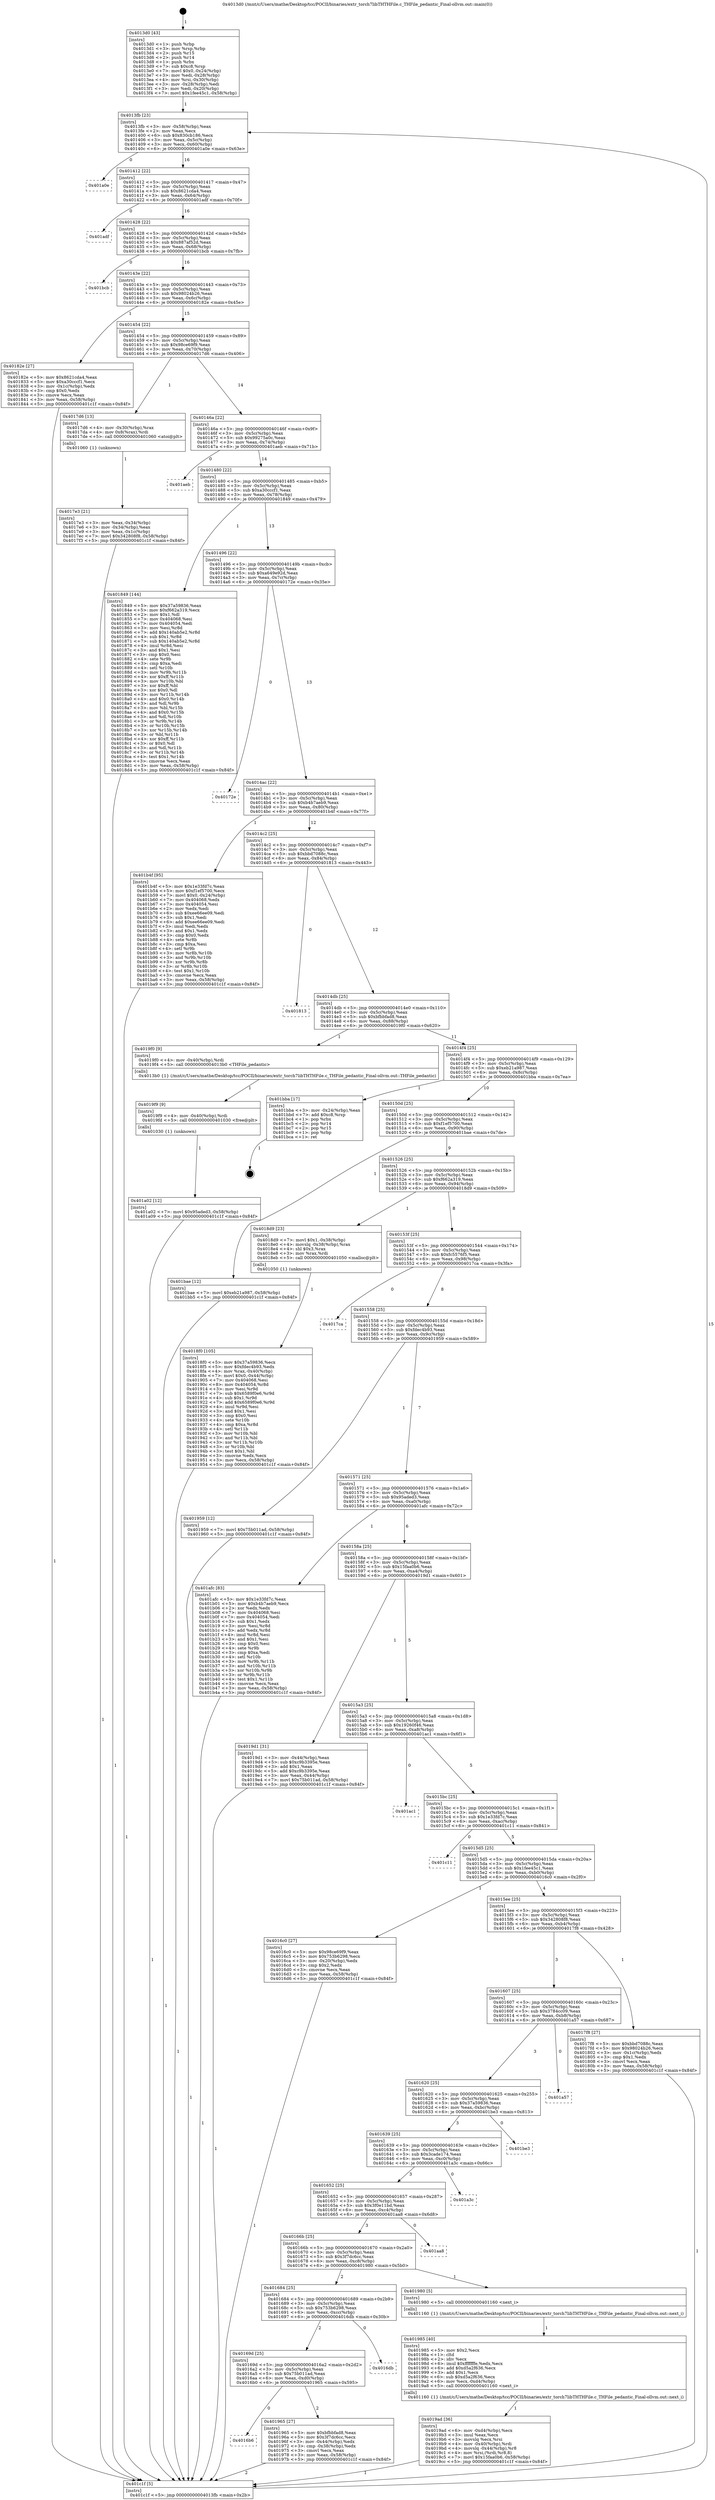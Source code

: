 digraph "0x4013d0" {
  label = "0x4013d0 (/mnt/c/Users/mathe/Desktop/tcc/POCII/binaries/extr_torch7libTHTHFile.c_THFile_pedantic_Final-ollvm.out::main(0))"
  labelloc = "t"
  node[shape=record]

  Entry [label="",width=0.3,height=0.3,shape=circle,fillcolor=black,style=filled]
  "0x4013fb" [label="{
     0x4013fb [23]\l
     | [instrs]\l
     &nbsp;&nbsp;0x4013fb \<+3\>: mov -0x58(%rbp),%eax\l
     &nbsp;&nbsp;0x4013fe \<+2\>: mov %eax,%ecx\l
     &nbsp;&nbsp;0x401400 \<+6\>: sub $0x830cb186,%ecx\l
     &nbsp;&nbsp;0x401406 \<+3\>: mov %eax,-0x5c(%rbp)\l
     &nbsp;&nbsp;0x401409 \<+3\>: mov %ecx,-0x60(%rbp)\l
     &nbsp;&nbsp;0x40140c \<+6\>: je 0000000000401a0e \<main+0x63e\>\l
  }"]
  "0x401a0e" [label="{
     0x401a0e\l
  }", style=dashed]
  "0x401412" [label="{
     0x401412 [22]\l
     | [instrs]\l
     &nbsp;&nbsp;0x401412 \<+5\>: jmp 0000000000401417 \<main+0x47\>\l
     &nbsp;&nbsp;0x401417 \<+3\>: mov -0x5c(%rbp),%eax\l
     &nbsp;&nbsp;0x40141a \<+5\>: sub $0x8621cda4,%eax\l
     &nbsp;&nbsp;0x40141f \<+3\>: mov %eax,-0x64(%rbp)\l
     &nbsp;&nbsp;0x401422 \<+6\>: je 0000000000401adf \<main+0x70f\>\l
  }"]
  Exit [label="",width=0.3,height=0.3,shape=circle,fillcolor=black,style=filled,peripheries=2]
  "0x401adf" [label="{
     0x401adf\l
  }", style=dashed]
  "0x401428" [label="{
     0x401428 [22]\l
     | [instrs]\l
     &nbsp;&nbsp;0x401428 \<+5\>: jmp 000000000040142d \<main+0x5d\>\l
     &nbsp;&nbsp;0x40142d \<+3\>: mov -0x5c(%rbp),%eax\l
     &nbsp;&nbsp;0x401430 \<+5\>: sub $0x887af52d,%eax\l
     &nbsp;&nbsp;0x401435 \<+3\>: mov %eax,-0x68(%rbp)\l
     &nbsp;&nbsp;0x401438 \<+6\>: je 0000000000401bcb \<main+0x7fb\>\l
  }"]
  "0x401a02" [label="{
     0x401a02 [12]\l
     | [instrs]\l
     &nbsp;&nbsp;0x401a02 \<+7\>: movl $0x95aded3,-0x58(%rbp)\l
     &nbsp;&nbsp;0x401a09 \<+5\>: jmp 0000000000401c1f \<main+0x84f\>\l
  }"]
  "0x401bcb" [label="{
     0x401bcb\l
  }", style=dashed]
  "0x40143e" [label="{
     0x40143e [22]\l
     | [instrs]\l
     &nbsp;&nbsp;0x40143e \<+5\>: jmp 0000000000401443 \<main+0x73\>\l
     &nbsp;&nbsp;0x401443 \<+3\>: mov -0x5c(%rbp),%eax\l
     &nbsp;&nbsp;0x401446 \<+5\>: sub $0x98024b26,%eax\l
     &nbsp;&nbsp;0x40144b \<+3\>: mov %eax,-0x6c(%rbp)\l
     &nbsp;&nbsp;0x40144e \<+6\>: je 000000000040182e \<main+0x45e\>\l
  }"]
  "0x4019f9" [label="{
     0x4019f9 [9]\l
     | [instrs]\l
     &nbsp;&nbsp;0x4019f9 \<+4\>: mov -0x40(%rbp),%rdi\l
     &nbsp;&nbsp;0x4019fd \<+5\>: call 0000000000401030 \<free@plt\>\l
     | [calls]\l
     &nbsp;&nbsp;0x401030 \{1\} (unknown)\l
  }"]
  "0x40182e" [label="{
     0x40182e [27]\l
     | [instrs]\l
     &nbsp;&nbsp;0x40182e \<+5\>: mov $0x8621cda4,%eax\l
     &nbsp;&nbsp;0x401833 \<+5\>: mov $0xa30cccf1,%ecx\l
     &nbsp;&nbsp;0x401838 \<+3\>: mov -0x1c(%rbp),%edx\l
     &nbsp;&nbsp;0x40183b \<+3\>: cmp $0x0,%edx\l
     &nbsp;&nbsp;0x40183e \<+3\>: cmove %ecx,%eax\l
     &nbsp;&nbsp;0x401841 \<+3\>: mov %eax,-0x58(%rbp)\l
     &nbsp;&nbsp;0x401844 \<+5\>: jmp 0000000000401c1f \<main+0x84f\>\l
  }"]
  "0x401454" [label="{
     0x401454 [22]\l
     | [instrs]\l
     &nbsp;&nbsp;0x401454 \<+5\>: jmp 0000000000401459 \<main+0x89\>\l
     &nbsp;&nbsp;0x401459 \<+3\>: mov -0x5c(%rbp),%eax\l
     &nbsp;&nbsp;0x40145c \<+5\>: sub $0x98ce69f9,%eax\l
     &nbsp;&nbsp;0x401461 \<+3\>: mov %eax,-0x70(%rbp)\l
     &nbsp;&nbsp;0x401464 \<+6\>: je 00000000004017d6 \<main+0x406\>\l
  }"]
  "0x4019ad" [label="{
     0x4019ad [36]\l
     | [instrs]\l
     &nbsp;&nbsp;0x4019ad \<+6\>: mov -0xd4(%rbp),%ecx\l
     &nbsp;&nbsp;0x4019b3 \<+3\>: imul %eax,%ecx\l
     &nbsp;&nbsp;0x4019b6 \<+3\>: movslq %ecx,%rsi\l
     &nbsp;&nbsp;0x4019b9 \<+4\>: mov -0x40(%rbp),%rdi\l
     &nbsp;&nbsp;0x4019bd \<+4\>: movslq -0x44(%rbp),%r8\l
     &nbsp;&nbsp;0x4019c1 \<+4\>: mov %rsi,(%rdi,%r8,8)\l
     &nbsp;&nbsp;0x4019c5 \<+7\>: movl $0x15faa0b6,-0x58(%rbp)\l
     &nbsp;&nbsp;0x4019cc \<+5\>: jmp 0000000000401c1f \<main+0x84f\>\l
  }"]
  "0x4017d6" [label="{
     0x4017d6 [13]\l
     | [instrs]\l
     &nbsp;&nbsp;0x4017d6 \<+4\>: mov -0x30(%rbp),%rax\l
     &nbsp;&nbsp;0x4017da \<+4\>: mov 0x8(%rax),%rdi\l
     &nbsp;&nbsp;0x4017de \<+5\>: call 0000000000401060 \<atoi@plt\>\l
     | [calls]\l
     &nbsp;&nbsp;0x401060 \{1\} (unknown)\l
  }"]
  "0x40146a" [label="{
     0x40146a [22]\l
     | [instrs]\l
     &nbsp;&nbsp;0x40146a \<+5\>: jmp 000000000040146f \<main+0x9f\>\l
     &nbsp;&nbsp;0x40146f \<+3\>: mov -0x5c(%rbp),%eax\l
     &nbsp;&nbsp;0x401472 \<+5\>: sub $0x99275a0c,%eax\l
     &nbsp;&nbsp;0x401477 \<+3\>: mov %eax,-0x74(%rbp)\l
     &nbsp;&nbsp;0x40147a \<+6\>: je 0000000000401aeb \<main+0x71b\>\l
  }"]
  "0x401985" [label="{
     0x401985 [40]\l
     | [instrs]\l
     &nbsp;&nbsp;0x401985 \<+5\>: mov $0x2,%ecx\l
     &nbsp;&nbsp;0x40198a \<+1\>: cltd\l
     &nbsp;&nbsp;0x40198b \<+2\>: idiv %ecx\l
     &nbsp;&nbsp;0x40198d \<+6\>: imul $0xfffffffe,%edx,%ecx\l
     &nbsp;&nbsp;0x401993 \<+6\>: add $0xd5a2f636,%ecx\l
     &nbsp;&nbsp;0x401999 \<+3\>: add $0x1,%ecx\l
     &nbsp;&nbsp;0x40199c \<+6\>: sub $0xd5a2f636,%ecx\l
     &nbsp;&nbsp;0x4019a2 \<+6\>: mov %ecx,-0xd4(%rbp)\l
     &nbsp;&nbsp;0x4019a8 \<+5\>: call 0000000000401160 \<next_i\>\l
     | [calls]\l
     &nbsp;&nbsp;0x401160 \{1\} (/mnt/c/Users/mathe/Desktop/tcc/POCII/binaries/extr_torch7libTHTHFile.c_THFile_pedantic_Final-ollvm.out::next_i)\l
  }"]
  "0x401aeb" [label="{
     0x401aeb\l
  }", style=dashed]
  "0x401480" [label="{
     0x401480 [22]\l
     | [instrs]\l
     &nbsp;&nbsp;0x401480 \<+5\>: jmp 0000000000401485 \<main+0xb5\>\l
     &nbsp;&nbsp;0x401485 \<+3\>: mov -0x5c(%rbp),%eax\l
     &nbsp;&nbsp;0x401488 \<+5\>: sub $0xa30cccf1,%eax\l
     &nbsp;&nbsp;0x40148d \<+3\>: mov %eax,-0x78(%rbp)\l
     &nbsp;&nbsp;0x401490 \<+6\>: je 0000000000401849 \<main+0x479\>\l
  }"]
  "0x4016b6" [label="{
     0x4016b6\l
  }", style=dashed]
  "0x401849" [label="{
     0x401849 [144]\l
     | [instrs]\l
     &nbsp;&nbsp;0x401849 \<+5\>: mov $0x37a59836,%eax\l
     &nbsp;&nbsp;0x40184e \<+5\>: mov $0xf662a319,%ecx\l
     &nbsp;&nbsp;0x401853 \<+2\>: mov $0x1,%dl\l
     &nbsp;&nbsp;0x401855 \<+7\>: mov 0x404068,%esi\l
     &nbsp;&nbsp;0x40185c \<+7\>: mov 0x404054,%edi\l
     &nbsp;&nbsp;0x401863 \<+3\>: mov %esi,%r8d\l
     &nbsp;&nbsp;0x401866 \<+7\>: add $0x140ab5e2,%r8d\l
     &nbsp;&nbsp;0x40186d \<+4\>: sub $0x1,%r8d\l
     &nbsp;&nbsp;0x401871 \<+7\>: sub $0x140ab5e2,%r8d\l
     &nbsp;&nbsp;0x401878 \<+4\>: imul %r8d,%esi\l
     &nbsp;&nbsp;0x40187c \<+3\>: and $0x1,%esi\l
     &nbsp;&nbsp;0x40187f \<+3\>: cmp $0x0,%esi\l
     &nbsp;&nbsp;0x401882 \<+4\>: sete %r9b\l
     &nbsp;&nbsp;0x401886 \<+3\>: cmp $0xa,%edi\l
     &nbsp;&nbsp;0x401889 \<+4\>: setl %r10b\l
     &nbsp;&nbsp;0x40188d \<+3\>: mov %r9b,%r11b\l
     &nbsp;&nbsp;0x401890 \<+4\>: xor $0xff,%r11b\l
     &nbsp;&nbsp;0x401894 \<+3\>: mov %r10b,%bl\l
     &nbsp;&nbsp;0x401897 \<+3\>: xor $0xff,%bl\l
     &nbsp;&nbsp;0x40189a \<+3\>: xor $0x0,%dl\l
     &nbsp;&nbsp;0x40189d \<+3\>: mov %r11b,%r14b\l
     &nbsp;&nbsp;0x4018a0 \<+4\>: and $0x0,%r14b\l
     &nbsp;&nbsp;0x4018a4 \<+3\>: and %dl,%r9b\l
     &nbsp;&nbsp;0x4018a7 \<+3\>: mov %bl,%r15b\l
     &nbsp;&nbsp;0x4018aa \<+4\>: and $0x0,%r15b\l
     &nbsp;&nbsp;0x4018ae \<+3\>: and %dl,%r10b\l
     &nbsp;&nbsp;0x4018b1 \<+3\>: or %r9b,%r14b\l
     &nbsp;&nbsp;0x4018b4 \<+3\>: or %r10b,%r15b\l
     &nbsp;&nbsp;0x4018b7 \<+3\>: xor %r15b,%r14b\l
     &nbsp;&nbsp;0x4018ba \<+3\>: or %bl,%r11b\l
     &nbsp;&nbsp;0x4018bd \<+4\>: xor $0xff,%r11b\l
     &nbsp;&nbsp;0x4018c1 \<+3\>: or $0x0,%dl\l
     &nbsp;&nbsp;0x4018c4 \<+3\>: and %dl,%r11b\l
     &nbsp;&nbsp;0x4018c7 \<+3\>: or %r11b,%r14b\l
     &nbsp;&nbsp;0x4018ca \<+4\>: test $0x1,%r14b\l
     &nbsp;&nbsp;0x4018ce \<+3\>: cmovne %ecx,%eax\l
     &nbsp;&nbsp;0x4018d1 \<+3\>: mov %eax,-0x58(%rbp)\l
     &nbsp;&nbsp;0x4018d4 \<+5\>: jmp 0000000000401c1f \<main+0x84f\>\l
  }"]
  "0x401496" [label="{
     0x401496 [22]\l
     | [instrs]\l
     &nbsp;&nbsp;0x401496 \<+5\>: jmp 000000000040149b \<main+0xcb\>\l
     &nbsp;&nbsp;0x40149b \<+3\>: mov -0x5c(%rbp),%eax\l
     &nbsp;&nbsp;0x40149e \<+5\>: sub $0xa649e92d,%eax\l
     &nbsp;&nbsp;0x4014a3 \<+3\>: mov %eax,-0x7c(%rbp)\l
     &nbsp;&nbsp;0x4014a6 \<+6\>: je 000000000040172e \<main+0x35e\>\l
  }"]
  "0x401965" [label="{
     0x401965 [27]\l
     | [instrs]\l
     &nbsp;&nbsp;0x401965 \<+5\>: mov $0xbfbbfad8,%eax\l
     &nbsp;&nbsp;0x40196a \<+5\>: mov $0x3f7dc6cc,%ecx\l
     &nbsp;&nbsp;0x40196f \<+3\>: mov -0x44(%rbp),%edx\l
     &nbsp;&nbsp;0x401972 \<+3\>: cmp -0x38(%rbp),%edx\l
     &nbsp;&nbsp;0x401975 \<+3\>: cmovl %ecx,%eax\l
     &nbsp;&nbsp;0x401978 \<+3\>: mov %eax,-0x58(%rbp)\l
     &nbsp;&nbsp;0x40197b \<+5\>: jmp 0000000000401c1f \<main+0x84f\>\l
  }"]
  "0x40172e" [label="{
     0x40172e\l
  }", style=dashed]
  "0x4014ac" [label="{
     0x4014ac [22]\l
     | [instrs]\l
     &nbsp;&nbsp;0x4014ac \<+5\>: jmp 00000000004014b1 \<main+0xe1\>\l
     &nbsp;&nbsp;0x4014b1 \<+3\>: mov -0x5c(%rbp),%eax\l
     &nbsp;&nbsp;0x4014b4 \<+5\>: sub $0xb4b7aeb9,%eax\l
     &nbsp;&nbsp;0x4014b9 \<+3\>: mov %eax,-0x80(%rbp)\l
     &nbsp;&nbsp;0x4014bc \<+6\>: je 0000000000401b4f \<main+0x77f\>\l
  }"]
  "0x40169d" [label="{
     0x40169d [25]\l
     | [instrs]\l
     &nbsp;&nbsp;0x40169d \<+5\>: jmp 00000000004016a2 \<main+0x2d2\>\l
     &nbsp;&nbsp;0x4016a2 \<+3\>: mov -0x5c(%rbp),%eax\l
     &nbsp;&nbsp;0x4016a5 \<+5\>: sub $0x75b011ad,%eax\l
     &nbsp;&nbsp;0x4016aa \<+6\>: mov %eax,-0xd0(%rbp)\l
     &nbsp;&nbsp;0x4016b0 \<+6\>: je 0000000000401965 \<main+0x595\>\l
  }"]
  "0x401b4f" [label="{
     0x401b4f [95]\l
     | [instrs]\l
     &nbsp;&nbsp;0x401b4f \<+5\>: mov $0x1e33fd7c,%eax\l
     &nbsp;&nbsp;0x401b54 \<+5\>: mov $0xf1ef5700,%ecx\l
     &nbsp;&nbsp;0x401b59 \<+7\>: movl $0x0,-0x24(%rbp)\l
     &nbsp;&nbsp;0x401b60 \<+7\>: mov 0x404068,%edx\l
     &nbsp;&nbsp;0x401b67 \<+7\>: mov 0x404054,%esi\l
     &nbsp;&nbsp;0x401b6e \<+2\>: mov %edx,%edi\l
     &nbsp;&nbsp;0x401b70 \<+6\>: sub $0xee66ee09,%edi\l
     &nbsp;&nbsp;0x401b76 \<+3\>: sub $0x1,%edi\l
     &nbsp;&nbsp;0x401b79 \<+6\>: add $0xee66ee09,%edi\l
     &nbsp;&nbsp;0x401b7f \<+3\>: imul %edi,%edx\l
     &nbsp;&nbsp;0x401b82 \<+3\>: and $0x1,%edx\l
     &nbsp;&nbsp;0x401b85 \<+3\>: cmp $0x0,%edx\l
     &nbsp;&nbsp;0x401b88 \<+4\>: sete %r8b\l
     &nbsp;&nbsp;0x401b8c \<+3\>: cmp $0xa,%esi\l
     &nbsp;&nbsp;0x401b8f \<+4\>: setl %r9b\l
     &nbsp;&nbsp;0x401b93 \<+3\>: mov %r8b,%r10b\l
     &nbsp;&nbsp;0x401b96 \<+3\>: and %r9b,%r10b\l
     &nbsp;&nbsp;0x401b99 \<+3\>: xor %r9b,%r8b\l
     &nbsp;&nbsp;0x401b9c \<+3\>: or %r8b,%r10b\l
     &nbsp;&nbsp;0x401b9f \<+4\>: test $0x1,%r10b\l
     &nbsp;&nbsp;0x401ba3 \<+3\>: cmovne %ecx,%eax\l
     &nbsp;&nbsp;0x401ba6 \<+3\>: mov %eax,-0x58(%rbp)\l
     &nbsp;&nbsp;0x401ba9 \<+5\>: jmp 0000000000401c1f \<main+0x84f\>\l
  }"]
  "0x4014c2" [label="{
     0x4014c2 [25]\l
     | [instrs]\l
     &nbsp;&nbsp;0x4014c2 \<+5\>: jmp 00000000004014c7 \<main+0xf7\>\l
     &nbsp;&nbsp;0x4014c7 \<+3\>: mov -0x5c(%rbp),%eax\l
     &nbsp;&nbsp;0x4014ca \<+5\>: sub $0xbbd7088c,%eax\l
     &nbsp;&nbsp;0x4014cf \<+6\>: mov %eax,-0x84(%rbp)\l
     &nbsp;&nbsp;0x4014d5 \<+6\>: je 0000000000401813 \<main+0x443\>\l
  }"]
  "0x4016db" [label="{
     0x4016db\l
  }", style=dashed]
  "0x401813" [label="{
     0x401813\l
  }", style=dashed]
  "0x4014db" [label="{
     0x4014db [25]\l
     | [instrs]\l
     &nbsp;&nbsp;0x4014db \<+5\>: jmp 00000000004014e0 \<main+0x110\>\l
     &nbsp;&nbsp;0x4014e0 \<+3\>: mov -0x5c(%rbp),%eax\l
     &nbsp;&nbsp;0x4014e3 \<+5\>: sub $0xbfbbfad8,%eax\l
     &nbsp;&nbsp;0x4014e8 \<+6\>: mov %eax,-0x88(%rbp)\l
     &nbsp;&nbsp;0x4014ee \<+6\>: je 00000000004019f0 \<main+0x620\>\l
  }"]
  "0x401684" [label="{
     0x401684 [25]\l
     | [instrs]\l
     &nbsp;&nbsp;0x401684 \<+5\>: jmp 0000000000401689 \<main+0x2b9\>\l
     &nbsp;&nbsp;0x401689 \<+3\>: mov -0x5c(%rbp),%eax\l
     &nbsp;&nbsp;0x40168c \<+5\>: sub $0x753b6298,%eax\l
     &nbsp;&nbsp;0x401691 \<+6\>: mov %eax,-0xcc(%rbp)\l
     &nbsp;&nbsp;0x401697 \<+6\>: je 00000000004016db \<main+0x30b\>\l
  }"]
  "0x4019f0" [label="{
     0x4019f0 [9]\l
     | [instrs]\l
     &nbsp;&nbsp;0x4019f0 \<+4\>: mov -0x40(%rbp),%rdi\l
     &nbsp;&nbsp;0x4019f4 \<+5\>: call 00000000004013b0 \<THFile_pedantic\>\l
     | [calls]\l
     &nbsp;&nbsp;0x4013b0 \{1\} (/mnt/c/Users/mathe/Desktop/tcc/POCII/binaries/extr_torch7libTHTHFile.c_THFile_pedantic_Final-ollvm.out::THFile_pedantic)\l
  }"]
  "0x4014f4" [label="{
     0x4014f4 [25]\l
     | [instrs]\l
     &nbsp;&nbsp;0x4014f4 \<+5\>: jmp 00000000004014f9 \<main+0x129\>\l
     &nbsp;&nbsp;0x4014f9 \<+3\>: mov -0x5c(%rbp),%eax\l
     &nbsp;&nbsp;0x4014fc \<+5\>: sub $0xeb21a987,%eax\l
     &nbsp;&nbsp;0x401501 \<+6\>: mov %eax,-0x8c(%rbp)\l
     &nbsp;&nbsp;0x401507 \<+6\>: je 0000000000401bba \<main+0x7ea\>\l
  }"]
  "0x401980" [label="{
     0x401980 [5]\l
     | [instrs]\l
     &nbsp;&nbsp;0x401980 \<+5\>: call 0000000000401160 \<next_i\>\l
     | [calls]\l
     &nbsp;&nbsp;0x401160 \{1\} (/mnt/c/Users/mathe/Desktop/tcc/POCII/binaries/extr_torch7libTHTHFile.c_THFile_pedantic_Final-ollvm.out::next_i)\l
  }"]
  "0x401bba" [label="{
     0x401bba [17]\l
     | [instrs]\l
     &nbsp;&nbsp;0x401bba \<+3\>: mov -0x24(%rbp),%eax\l
     &nbsp;&nbsp;0x401bbd \<+7\>: add $0xc8,%rsp\l
     &nbsp;&nbsp;0x401bc4 \<+1\>: pop %rbx\l
     &nbsp;&nbsp;0x401bc5 \<+2\>: pop %r14\l
     &nbsp;&nbsp;0x401bc7 \<+2\>: pop %r15\l
     &nbsp;&nbsp;0x401bc9 \<+1\>: pop %rbp\l
     &nbsp;&nbsp;0x401bca \<+1\>: ret\l
  }"]
  "0x40150d" [label="{
     0x40150d [25]\l
     | [instrs]\l
     &nbsp;&nbsp;0x40150d \<+5\>: jmp 0000000000401512 \<main+0x142\>\l
     &nbsp;&nbsp;0x401512 \<+3\>: mov -0x5c(%rbp),%eax\l
     &nbsp;&nbsp;0x401515 \<+5\>: sub $0xf1ef5700,%eax\l
     &nbsp;&nbsp;0x40151a \<+6\>: mov %eax,-0x90(%rbp)\l
     &nbsp;&nbsp;0x401520 \<+6\>: je 0000000000401bae \<main+0x7de\>\l
  }"]
  "0x40166b" [label="{
     0x40166b [25]\l
     | [instrs]\l
     &nbsp;&nbsp;0x40166b \<+5\>: jmp 0000000000401670 \<main+0x2a0\>\l
     &nbsp;&nbsp;0x401670 \<+3\>: mov -0x5c(%rbp),%eax\l
     &nbsp;&nbsp;0x401673 \<+5\>: sub $0x3f7dc6cc,%eax\l
     &nbsp;&nbsp;0x401678 \<+6\>: mov %eax,-0xc8(%rbp)\l
     &nbsp;&nbsp;0x40167e \<+6\>: je 0000000000401980 \<main+0x5b0\>\l
  }"]
  "0x401bae" [label="{
     0x401bae [12]\l
     | [instrs]\l
     &nbsp;&nbsp;0x401bae \<+7\>: movl $0xeb21a987,-0x58(%rbp)\l
     &nbsp;&nbsp;0x401bb5 \<+5\>: jmp 0000000000401c1f \<main+0x84f\>\l
  }"]
  "0x401526" [label="{
     0x401526 [25]\l
     | [instrs]\l
     &nbsp;&nbsp;0x401526 \<+5\>: jmp 000000000040152b \<main+0x15b\>\l
     &nbsp;&nbsp;0x40152b \<+3\>: mov -0x5c(%rbp),%eax\l
     &nbsp;&nbsp;0x40152e \<+5\>: sub $0xf662a319,%eax\l
     &nbsp;&nbsp;0x401533 \<+6\>: mov %eax,-0x94(%rbp)\l
     &nbsp;&nbsp;0x401539 \<+6\>: je 00000000004018d9 \<main+0x509\>\l
  }"]
  "0x401aa8" [label="{
     0x401aa8\l
  }", style=dashed]
  "0x4018d9" [label="{
     0x4018d9 [23]\l
     | [instrs]\l
     &nbsp;&nbsp;0x4018d9 \<+7\>: movl $0x1,-0x38(%rbp)\l
     &nbsp;&nbsp;0x4018e0 \<+4\>: movslq -0x38(%rbp),%rax\l
     &nbsp;&nbsp;0x4018e4 \<+4\>: shl $0x3,%rax\l
     &nbsp;&nbsp;0x4018e8 \<+3\>: mov %rax,%rdi\l
     &nbsp;&nbsp;0x4018eb \<+5\>: call 0000000000401050 \<malloc@plt\>\l
     | [calls]\l
     &nbsp;&nbsp;0x401050 \{1\} (unknown)\l
  }"]
  "0x40153f" [label="{
     0x40153f [25]\l
     | [instrs]\l
     &nbsp;&nbsp;0x40153f \<+5\>: jmp 0000000000401544 \<main+0x174\>\l
     &nbsp;&nbsp;0x401544 \<+3\>: mov -0x5c(%rbp),%eax\l
     &nbsp;&nbsp;0x401547 \<+5\>: sub $0xfc5576f5,%eax\l
     &nbsp;&nbsp;0x40154c \<+6\>: mov %eax,-0x98(%rbp)\l
     &nbsp;&nbsp;0x401552 \<+6\>: je 00000000004017ca \<main+0x3fa\>\l
  }"]
  "0x401652" [label="{
     0x401652 [25]\l
     | [instrs]\l
     &nbsp;&nbsp;0x401652 \<+5\>: jmp 0000000000401657 \<main+0x287\>\l
     &nbsp;&nbsp;0x401657 \<+3\>: mov -0x5c(%rbp),%eax\l
     &nbsp;&nbsp;0x40165a \<+5\>: sub $0x3f0e11bd,%eax\l
     &nbsp;&nbsp;0x40165f \<+6\>: mov %eax,-0xc4(%rbp)\l
     &nbsp;&nbsp;0x401665 \<+6\>: je 0000000000401aa8 \<main+0x6d8\>\l
  }"]
  "0x4017ca" [label="{
     0x4017ca\l
  }", style=dashed]
  "0x401558" [label="{
     0x401558 [25]\l
     | [instrs]\l
     &nbsp;&nbsp;0x401558 \<+5\>: jmp 000000000040155d \<main+0x18d\>\l
     &nbsp;&nbsp;0x40155d \<+3\>: mov -0x5c(%rbp),%eax\l
     &nbsp;&nbsp;0x401560 \<+5\>: sub $0xfdec4b93,%eax\l
     &nbsp;&nbsp;0x401565 \<+6\>: mov %eax,-0x9c(%rbp)\l
     &nbsp;&nbsp;0x40156b \<+6\>: je 0000000000401959 \<main+0x589\>\l
  }"]
  "0x401a3c" [label="{
     0x401a3c\l
  }", style=dashed]
  "0x401959" [label="{
     0x401959 [12]\l
     | [instrs]\l
     &nbsp;&nbsp;0x401959 \<+7\>: movl $0x75b011ad,-0x58(%rbp)\l
     &nbsp;&nbsp;0x401960 \<+5\>: jmp 0000000000401c1f \<main+0x84f\>\l
  }"]
  "0x401571" [label="{
     0x401571 [25]\l
     | [instrs]\l
     &nbsp;&nbsp;0x401571 \<+5\>: jmp 0000000000401576 \<main+0x1a6\>\l
     &nbsp;&nbsp;0x401576 \<+3\>: mov -0x5c(%rbp),%eax\l
     &nbsp;&nbsp;0x401579 \<+5\>: sub $0x95aded3,%eax\l
     &nbsp;&nbsp;0x40157e \<+6\>: mov %eax,-0xa0(%rbp)\l
     &nbsp;&nbsp;0x401584 \<+6\>: je 0000000000401afc \<main+0x72c\>\l
  }"]
  "0x401639" [label="{
     0x401639 [25]\l
     | [instrs]\l
     &nbsp;&nbsp;0x401639 \<+5\>: jmp 000000000040163e \<main+0x26e\>\l
     &nbsp;&nbsp;0x40163e \<+3\>: mov -0x5c(%rbp),%eax\l
     &nbsp;&nbsp;0x401641 \<+5\>: sub $0x3cade174,%eax\l
     &nbsp;&nbsp;0x401646 \<+6\>: mov %eax,-0xc0(%rbp)\l
     &nbsp;&nbsp;0x40164c \<+6\>: je 0000000000401a3c \<main+0x66c\>\l
  }"]
  "0x401afc" [label="{
     0x401afc [83]\l
     | [instrs]\l
     &nbsp;&nbsp;0x401afc \<+5\>: mov $0x1e33fd7c,%eax\l
     &nbsp;&nbsp;0x401b01 \<+5\>: mov $0xb4b7aeb9,%ecx\l
     &nbsp;&nbsp;0x401b06 \<+2\>: xor %edx,%edx\l
     &nbsp;&nbsp;0x401b08 \<+7\>: mov 0x404068,%esi\l
     &nbsp;&nbsp;0x401b0f \<+7\>: mov 0x404054,%edi\l
     &nbsp;&nbsp;0x401b16 \<+3\>: sub $0x1,%edx\l
     &nbsp;&nbsp;0x401b19 \<+3\>: mov %esi,%r8d\l
     &nbsp;&nbsp;0x401b1c \<+3\>: add %edx,%r8d\l
     &nbsp;&nbsp;0x401b1f \<+4\>: imul %r8d,%esi\l
     &nbsp;&nbsp;0x401b23 \<+3\>: and $0x1,%esi\l
     &nbsp;&nbsp;0x401b26 \<+3\>: cmp $0x0,%esi\l
     &nbsp;&nbsp;0x401b29 \<+4\>: sete %r9b\l
     &nbsp;&nbsp;0x401b2d \<+3\>: cmp $0xa,%edi\l
     &nbsp;&nbsp;0x401b30 \<+4\>: setl %r10b\l
     &nbsp;&nbsp;0x401b34 \<+3\>: mov %r9b,%r11b\l
     &nbsp;&nbsp;0x401b37 \<+3\>: and %r10b,%r11b\l
     &nbsp;&nbsp;0x401b3a \<+3\>: xor %r10b,%r9b\l
     &nbsp;&nbsp;0x401b3d \<+3\>: or %r9b,%r11b\l
     &nbsp;&nbsp;0x401b40 \<+4\>: test $0x1,%r11b\l
     &nbsp;&nbsp;0x401b44 \<+3\>: cmovne %ecx,%eax\l
     &nbsp;&nbsp;0x401b47 \<+3\>: mov %eax,-0x58(%rbp)\l
     &nbsp;&nbsp;0x401b4a \<+5\>: jmp 0000000000401c1f \<main+0x84f\>\l
  }"]
  "0x40158a" [label="{
     0x40158a [25]\l
     | [instrs]\l
     &nbsp;&nbsp;0x40158a \<+5\>: jmp 000000000040158f \<main+0x1bf\>\l
     &nbsp;&nbsp;0x40158f \<+3\>: mov -0x5c(%rbp),%eax\l
     &nbsp;&nbsp;0x401592 \<+5\>: sub $0x15faa0b6,%eax\l
     &nbsp;&nbsp;0x401597 \<+6\>: mov %eax,-0xa4(%rbp)\l
     &nbsp;&nbsp;0x40159d \<+6\>: je 00000000004019d1 \<main+0x601\>\l
  }"]
  "0x401be3" [label="{
     0x401be3\l
  }", style=dashed]
  "0x4019d1" [label="{
     0x4019d1 [31]\l
     | [instrs]\l
     &nbsp;&nbsp;0x4019d1 \<+3\>: mov -0x44(%rbp),%eax\l
     &nbsp;&nbsp;0x4019d4 \<+5\>: sub $0xc9b3395e,%eax\l
     &nbsp;&nbsp;0x4019d9 \<+3\>: add $0x1,%eax\l
     &nbsp;&nbsp;0x4019dc \<+5\>: add $0xc9b3395e,%eax\l
     &nbsp;&nbsp;0x4019e1 \<+3\>: mov %eax,-0x44(%rbp)\l
     &nbsp;&nbsp;0x4019e4 \<+7\>: movl $0x75b011ad,-0x58(%rbp)\l
     &nbsp;&nbsp;0x4019eb \<+5\>: jmp 0000000000401c1f \<main+0x84f\>\l
  }"]
  "0x4015a3" [label="{
     0x4015a3 [25]\l
     | [instrs]\l
     &nbsp;&nbsp;0x4015a3 \<+5\>: jmp 00000000004015a8 \<main+0x1d8\>\l
     &nbsp;&nbsp;0x4015a8 \<+3\>: mov -0x5c(%rbp),%eax\l
     &nbsp;&nbsp;0x4015ab \<+5\>: sub $0x19260f46,%eax\l
     &nbsp;&nbsp;0x4015b0 \<+6\>: mov %eax,-0xa8(%rbp)\l
     &nbsp;&nbsp;0x4015b6 \<+6\>: je 0000000000401ac1 \<main+0x6f1\>\l
  }"]
  "0x401620" [label="{
     0x401620 [25]\l
     | [instrs]\l
     &nbsp;&nbsp;0x401620 \<+5\>: jmp 0000000000401625 \<main+0x255\>\l
     &nbsp;&nbsp;0x401625 \<+3\>: mov -0x5c(%rbp),%eax\l
     &nbsp;&nbsp;0x401628 \<+5\>: sub $0x37a59836,%eax\l
     &nbsp;&nbsp;0x40162d \<+6\>: mov %eax,-0xbc(%rbp)\l
     &nbsp;&nbsp;0x401633 \<+6\>: je 0000000000401be3 \<main+0x813\>\l
  }"]
  "0x401ac1" [label="{
     0x401ac1\l
  }", style=dashed]
  "0x4015bc" [label="{
     0x4015bc [25]\l
     | [instrs]\l
     &nbsp;&nbsp;0x4015bc \<+5\>: jmp 00000000004015c1 \<main+0x1f1\>\l
     &nbsp;&nbsp;0x4015c1 \<+3\>: mov -0x5c(%rbp),%eax\l
     &nbsp;&nbsp;0x4015c4 \<+5\>: sub $0x1e33fd7c,%eax\l
     &nbsp;&nbsp;0x4015c9 \<+6\>: mov %eax,-0xac(%rbp)\l
     &nbsp;&nbsp;0x4015cf \<+6\>: je 0000000000401c11 \<main+0x841\>\l
  }"]
  "0x401a57" [label="{
     0x401a57\l
  }", style=dashed]
  "0x401c11" [label="{
     0x401c11\l
  }", style=dashed]
  "0x4015d5" [label="{
     0x4015d5 [25]\l
     | [instrs]\l
     &nbsp;&nbsp;0x4015d5 \<+5\>: jmp 00000000004015da \<main+0x20a\>\l
     &nbsp;&nbsp;0x4015da \<+3\>: mov -0x5c(%rbp),%eax\l
     &nbsp;&nbsp;0x4015dd \<+5\>: sub $0x1fee45c1,%eax\l
     &nbsp;&nbsp;0x4015e2 \<+6\>: mov %eax,-0xb0(%rbp)\l
     &nbsp;&nbsp;0x4015e8 \<+6\>: je 00000000004016c0 \<main+0x2f0\>\l
  }"]
  "0x4018f0" [label="{
     0x4018f0 [105]\l
     | [instrs]\l
     &nbsp;&nbsp;0x4018f0 \<+5\>: mov $0x37a59836,%ecx\l
     &nbsp;&nbsp;0x4018f5 \<+5\>: mov $0xfdec4b93,%edx\l
     &nbsp;&nbsp;0x4018fa \<+4\>: mov %rax,-0x40(%rbp)\l
     &nbsp;&nbsp;0x4018fe \<+7\>: movl $0x0,-0x44(%rbp)\l
     &nbsp;&nbsp;0x401905 \<+7\>: mov 0x404068,%esi\l
     &nbsp;&nbsp;0x40190c \<+8\>: mov 0x404054,%r8d\l
     &nbsp;&nbsp;0x401914 \<+3\>: mov %esi,%r9d\l
     &nbsp;&nbsp;0x401917 \<+7\>: sub $0x6589f0e6,%r9d\l
     &nbsp;&nbsp;0x40191e \<+4\>: sub $0x1,%r9d\l
     &nbsp;&nbsp;0x401922 \<+7\>: add $0x6589f0e6,%r9d\l
     &nbsp;&nbsp;0x401929 \<+4\>: imul %r9d,%esi\l
     &nbsp;&nbsp;0x40192d \<+3\>: and $0x1,%esi\l
     &nbsp;&nbsp;0x401930 \<+3\>: cmp $0x0,%esi\l
     &nbsp;&nbsp;0x401933 \<+4\>: sete %r10b\l
     &nbsp;&nbsp;0x401937 \<+4\>: cmp $0xa,%r8d\l
     &nbsp;&nbsp;0x40193b \<+4\>: setl %r11b\l
     &nbsp;&nbsp;0x40193f \<+3\>: mov %r10b,%bl\l
     &nbsp;&nbsp;0x401942 \<+3\>: and %r11b,%bl\l
     &nbsp;&nbsp;0x401945 \<+3\>: xor %r11b,%r10b\l
     &nbsp;&nbsp;0x401948 \<+3\>: or %r10b,%bl\l
     &nbsp;&nbsp;0x40194b \<+3\>: test $0x1,%bl\l
     &nbsp;&nbsp;0x40194e \<+3\>: cmovne %edx,%ecx\l
     &nbsp;&nbsp;0x401951 \<+3\>: mov %ecx,-0x58(%rbp)\l
     &nbsp;&nbsp;0x401954 \<+5\>: jmp 0000000000401c1f \<main+0x84f\>\l
  }"]
  "0x4016c0" [label="{
     0x4016c0 [27]\l
     | [instrs]\l
     &nbsp;&nbsp;0x4016c0 \<+5\>: mov $0x98ce69f9,%eax\l
     &nbsp;&nbsp;0x4016c5 \<+5\>: mov $0x753b6298,%ecx\l
     &nbsp;&nbsp;0x4016ca \<+3\>: mov -0x20(%rbp),%edx\l
     &nbsp;&nbsp;0x4016cd \<+3\>: cmp $0x2,%edx\l
     &nbsp;&nbsp;0x4016d0 \<+3\>: cmovne %ecx,%eax\l
     &nbsp;&nbsp;0x4016d3 \<+3\>: mov %eax,-0x58(%rbp)\l
     &nbsp;&nbsp;0x4016d6 \<+5\>: jmp 0000000000401c1f \<main+0x84f\>\l
  }"]
  "0x4015ee" [label="{
     0x4015ee [25]\l
     | [instrs]\l
     &nbsp;&nbsp;0x4015ee \<+5\>: jmp 00000000004015f3 \<main+0x223\>\l
     &nbsp;&nbsp;0x4015f3 \<+3\>: mov -0x5c(%rbp),%eax\l
     &nbsp;&nbsp;0x4015f6 \<+5\>: sub $0x342808f8,%eax\l
     &nbsp;&nbsp;0x4015fb \<+6\>: mov %eax,-0xb4(%rbp)\l
     &nbsp;&nbsp;0x401601 \<+6\>: je 00000000004017f8 \<main+0x428\>\l
  }"]
  "0x401c1f" [label="{
     0x401c1f [5]\l
     | [instrs]\l
     &nbsp;&nbsp;0x401c1f \<+5\>: jmp 00000000004013fb \<main+0x2b\>\l
  }"]
  "0x4013d0" [label="{
     0x4013d0 [43]\l
     | [instrs]\l
     &nbsp;&nbsp;0x4013d0 \<+1\>: push %rbp\l
     &nbsp;&nbsp;0x4013d1 \<+3\>: mov %rsp,%rbp\l
     &nbsp;&nbsp;0x4013d4 \<+2\>: push %r15\l
     &nbsp;&nbsp;0x4013d6 \<+2\>: push %r14\l
     &nbsp;&nbsp;0x4013d8 \<+1\>: push %rbx\l
     &nbsp;&nbsp;0x4013d9 \<+7\>: sub $0xc8,%rsp\l
     &nbsp;&nbsp;0x4013e0 \<+7\>: movl $0x0,-0x24(%rbp)\l
     &nbsp;&nbsp;0x4013e7 \<+3\>: mov %edi,-0x28(%rbp)\l
     &nbsp;&nbsp;0x4013ea \<+4\>: mov %rsi,-0x30(%rbp)\l
     &nbsp;&nbsp;0x4013ee \<+3\>: mov -0x28(%rbp),%edi\l
     &nbsp;&nbsp;0x4013f1 \<+3\>: mov %edi,-0x20(%rbp)\l
     &nbsp;&nbsp;0x4013f4 \<+7\>: movl $0x1fee45c1,-0x58(%rbp)\l
  }"]
  "0x4017e3" [label="{
     0x4017e3 [21]\l
     | [instrs]\l
     &nbsp;&nbsp;0x4017e3 \<+3\>: mov %eax,-0x34(%rbp)\l
     &nbsp;&nbsp;0x4017e6 \<+3\>: mov -0x34(%rbp),%eax\l
     &nbsp;&nbsp;0x4017e9 \<+3\>: mov %eax,-0x1c(%rbp)\l
     &nbsp;&nbsp;0x4017ec \<+7\>: movl $0x342808f8,-0x58(%rbp)\l
     &nbsp;&nbsp;0x4017f3 \<+5\>: jmp 0000000000401c1f \<main+0x84f\>\l
  }"]
  "0x401607" [label="{
     0x401607 [25]\l
     | [instrs]\l
     &nbsp;&nbsp;0x401607 \<+5\>: jmp 000000000040160c \<main+0x23c\>\l
     &nbsp;&nbsp;0x40160c \<+3\>: mov -0x5c(%rbp),%eax\l
     &nbsp;&nbsp;0x40160f \<+5\>: sub $0x3784cc09,%eax\l
     &nbsp;&nbsp;0x401614 \<+6\>: mov %eax,-0xb8(%rbp)\l
     &nbsp;&nbsp;0x40161a \<+6\>: je 0000000000401a57 \<main+0x687\>\l
  }"]
  "0x4017f8" [label="{
     0x4017f8 [27]\l
     | [instrs]\l
     &nbsp;&nbsp;0x4017f8 \<+5\>: mov $0xbbd7088c,%eax\l
     &nbsp;&nbsp;0x4017fd \<+5\>: mov $0x98024b26,%ecx\l
     &nbsp;&nbsp;0x401802 \<+3\>: mov -0x1c(%rbp),%edx\l
     &nbsp;&nbsp;0x401805 \<+3\>: cmp $0x1,%edx\l
     &nbsp;&nbsp;0x401808 \<+3\>: cmovl %ecx,%eax\l
     &nbsp;&nbsp;0x40180b \<+3\>: mov %eax,-0x58(%rbp)\l
     &nbsp;&nbsp;0x40180e \<+5\>: jmp 0000000000401c1f \<main+0x84f\>\l
  }"]
  Entry -> "0x4013d0" [label=" 1"]
  "0x4013fb" -> "0x401a0e" [label=" 0"]
  "0x4013fb" -> "0x401412" [label=" 16"]
  "0x401bba" -> Exit [label=" 1"]
  "0x401412" -> "0x401adf" [label=" 0"]
  "0x401412" -> "0x401428" [label=" 16"]
  "0x401bae" -> "0x401c1f" [label=" 1"]
  "0x401428" -> "0x401bcb" [label=" 0"]
  "0x401428" -> "0x40143e" [label=" 16"]
  "0x401b4f" -> "0x401c1f" [label=" 1"]
  "0x40143e" -> "0x40182e" [label=" 1"]
  "0x40143e" -> "0x401454" [label=" 15"]
  "0x401afc" -> "0x401c1f" [label=" 1"]
  "0x401454" -> "0x4017d6" [label=" 1"]
  "0x401454" -> "0x40146a" [label=" 14"]
  "0x401a02" -> "0x401c1f" [label=" 1"]
  "0x40146a" -> "0x401aeb" [label=" 0"]
  "0x40146a" -> "0x401480" [label=" 14"]
  "0x4019f9" -> "0x401a02" [label=" 1"]
  "0x401480" -> "0x401849" [label=" 1"]
  "0x401480" -> "0x401496" [label=" 13"]
  "0x4019f0" -> "0x4019f9" [label=" 1"]
  "0x401496" -> "0x40172e" [label=" 0"]
  "0x401496" -> "0x4014ac" [label=" 13"]
  "0x4019d1" -> "0x401c1f" [label=" 1"]
  "0x4014ac" -> "0x401b4f" [label=" 1"]
  "0x4014ac" -> "0x4014c2" [label=" 12"]
  "0x401985" -> "0x4019ad" [label=" 1"]
  "0x4014c2" -> "0x401813" [label=" 0"]
  "0x4014c2" -> "0x4014db" [label=" 12"]
  "0x401980" -> "0x401985" [label=" 1"]
  "0x4014db" -> "0x4019f0" [label=" 1"]
  "0x4014db" -> "0x4014f4" [label=" 11"]
  "0x40169d" -> "0x4016b6" [label=" 0"]
  "0x4014f4" -> "0x401bba" [label=" 1"]
  "0x4014f4" -> "0x40150d" [label=" 10"]
  "0x40169d" -> "0x401965" [label=" 2"]
  "0x40150d" -> "0x401bae" [label=" 1"]
  "0x40150d" -> "0x401526" [label=" 9"]
  "0x401684" -> "0x40169d" [label=" 2"]
  "0x401526" -> "0x4018d9" [label=" 1"]
  "0x401526" -> "0x40153f" [label=" 8"]
  "0x401684" -> "0x4016db" [label=" 0"]
  "0x40153f" -> "0x4017ca" [label=" 0"]
  "0x40153f" -> "0x401558" [label=" 8"]
  "0x40166b" -> "0x401684" [label=" 2"]
  "0x401558" -> "0x401959" [label=" 1"]
  "0x401558" -> "0x401571" [label=" 7"]
  "0x40166b" -> "0x401980" [label=" 1"]
  "0x401571" -> "0x401afc" [label=" 1"]
  "0x401571" -> "0x40158a" [label=" 6"]
  "0x401652" -> "0x40166b" [label=" 3"]
  "0x40158a" -> "0x4019d1" [label=" 1"]
  "0x40158a" -> "0x4015a3" [label=" 5"]
  "0x401652" -> "0x401aa8" [label=" 0"]
  "0x4015a3" -> "0x401ac1" [label=" 0"]
  "0x4015a3" -> "0x4015bc" [label=" 5"]
  "0x401639" -> "0x401652" [label=" 3"]
  "0x4015bc" -> "0x401c11" [label=" 0"]
  "0x4015bc" -> "0x4015d5" [label=" 5"]
  "0x401639" -> "0x401a3c" [label=" 0"]
  "0x4015d5" -> "0x4016c0" [label=" 1"]
  "0x4015d5" -> "0x4015ee" [label=" 4"]
  "0x4016c0" -> "0x401c1f" [label=" 1"]
  "0x4013d0" -> "0x4013fb" [label=" 1"]
  "0x401c1f" -> "0x4013fb" [label=" 15"]
  "0x4017d6" -> "0x4017e3" [label=" 1"]
  "0x4017e3" -> "0x401c1f" [label=" 1"]
  "0x401620" -> "0x401639" [label=" 3"]
  "0x4015ee" -> "0x4017f8" [label=" 1"]
  "0x4015ee" -> "0x401607" [label=" 3"]
  "0x4017f8" -> "0x401c1f" [label=" 1"]
  "0x40182e" -> "0x401c1f" [label=" 1"]
  "0x401849" -> "0x401c1f" [label=" 1"]
  "0x4018d9" -> "0x4018f0" [label=" 1"]
  "0x4018f0" -> "0x401c1f" [label=" 1"]
  "0x401959" -> "0x401c1f" [label=" 1"]
  "0x4019ad" -> "0x401c1f" [label=" 1"]
  "0x401607" -> "0x401a57" [label=" 0"]
  "0x401607" -> "0x401620" [label=" 3"]
  "0x401965" -> "0x401c1f" [label=" 2"]
  "0x401620" -> "0x401be3" [label=" 0"]
}
